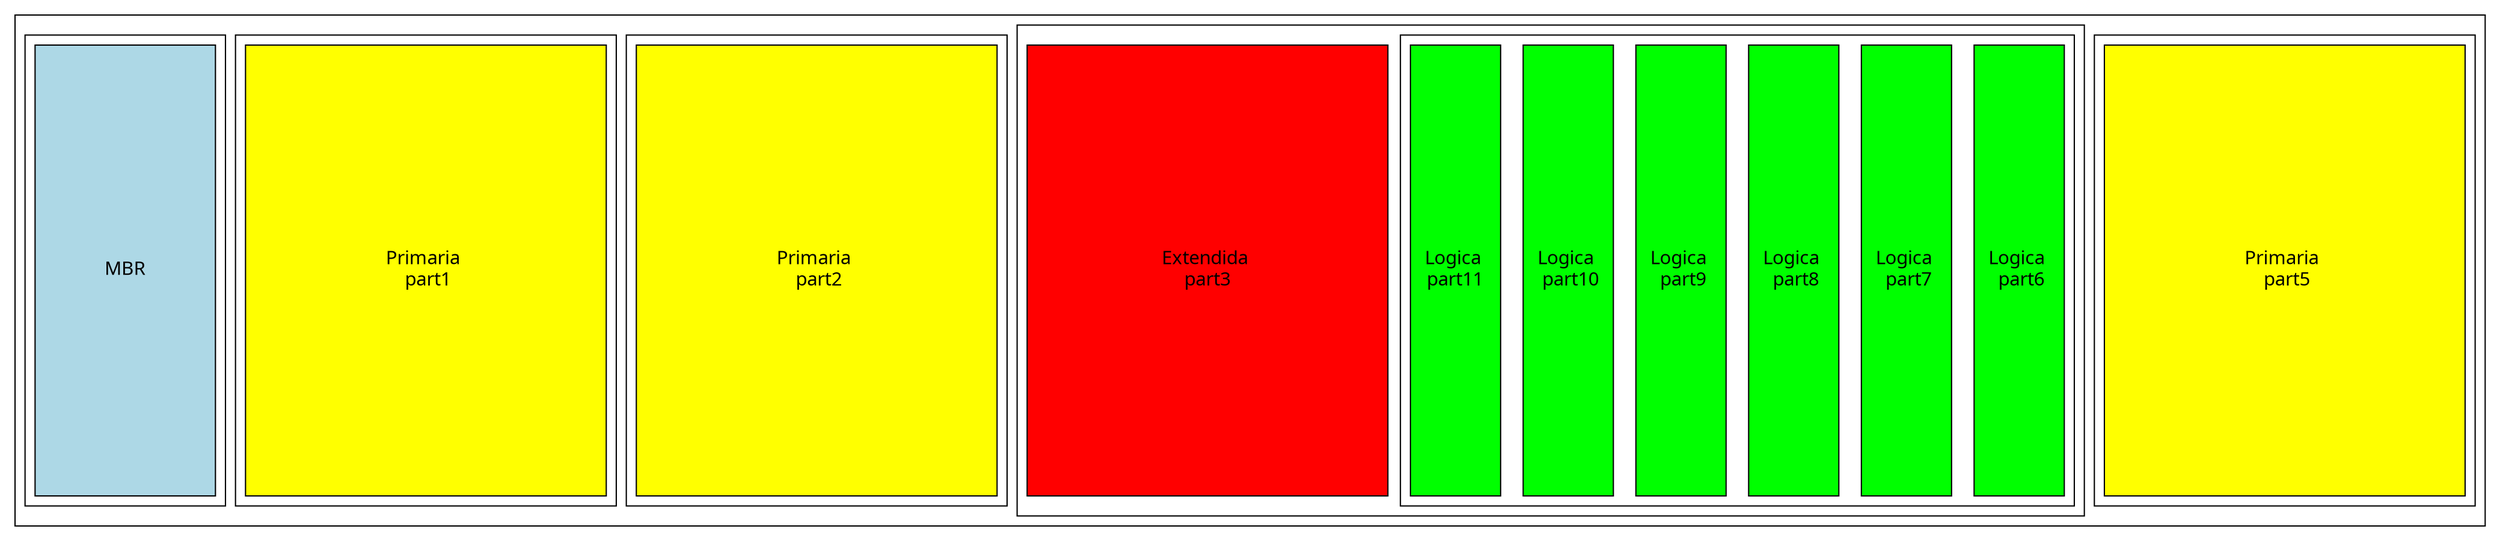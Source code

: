 digraph ArchivoMBR{
     subgraph cluster_DISCO{
         subgraph cluster_e{

           "1" [label =  "Primaria 
 part5",fontname = "Verdana",fillcolor=yellow,style = filled,labelloc=c,shape = rectangle,fontsize = 15,height=5,width = 4];

        }
         subgraph cluster_c{

           "2" [label = "Extendida 
part3",fontname = "Verdana",fillcolor=red,style = filled,labelloc=c,shape = rectangle,fontsize = 15,height=5,width = 4];
                 subgraph cluster_LOGICAS{
           "3" [label = "Logica 
 part6",fontname = "Verdana",fillcolor=green,style = filled,labelloc=c,shape = rectangle,fontsize = 15,height=5,width = 1];

           "4" [label = "Logica 
 part7",fontname = "Verdana",fillcolor=green,style = filled,labelloc=c,shape = rectangle,fontsize = 15,height=5,width = 1];

           "5" [label = "Logica 
 part8",fontname = "Verdana",fillcolor=green,style = filled,labelloc=c,shape = rectangle,fontsize = 15,height=5,width = 1];

           "6" [label = "Logica 
 part9",fontname = "Verdana",fillcolor=green,style = filled,labelloc=c,shape = rectangle,fontsize = 15,height=5,width = 1];

           "7" [label = "Logica 
 part10",fontname = "Verdana",fillcolor=green,style = filled,labelloc=c,shape = rectangle,fontsize = 15,height=5,width = 1];

           "8" [label = "Logica 
part11",fontname = "Verdana",fillcolor=green,style = filled,labelloc=c,shape = rectangle,fontsize = 15,height=5,width = 1];

               }

        }
         subgraph cluster_b{

           "10" [label =  "Primaria 
 part2",fontname = "Verdana",fillcolor=yellow,style = filled,labelloc=c,shape = rectangle,fontsize = 15,height=5,width = 4];

        }
         subgraph cluster_a{

           "11" [label =  "Primaria 
 part1",fontname = "Verdana",fillcolor=yellow,style = filled,labelloc=c,shape = rectangle,fontsize = 15,height=5,width = 4];

        }
         subgraph cluster_MBR{
           "MBR" [label =  "MBR",fontname = "Verdana",fillcolor=lightblue,style = filled,labelloc=c,shape = rectangle,fontsize = 15,height=5,width = 2];

       }
   }
}
